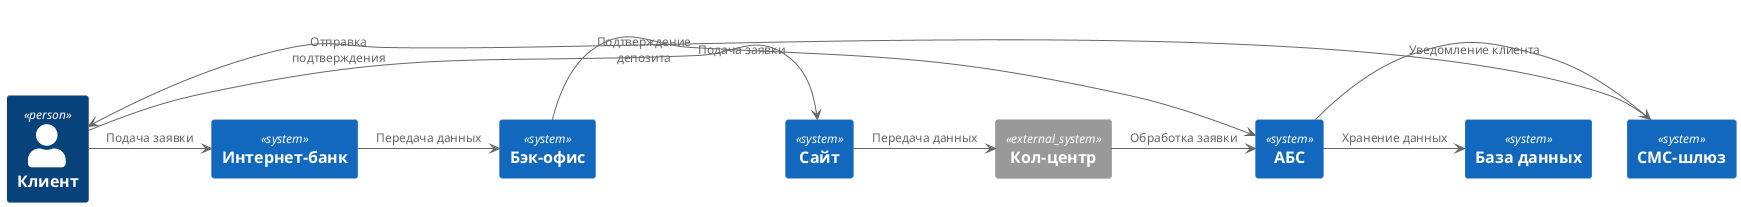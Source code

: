 @startuml
!include <C4/C4_Context>

LAYOUT_TOP_DOWN()

Person(client, "Клиент")
System(website, "Сайт")
System(internetBank, "Интернет-банк")
System_Ext(callCenter, "Кол-центр")
System(backend, "Бэк-офис")
System(database, "База данных")
System(smsGateway, "СМС-шлюз")
System(abs, "АБС")

client -> website : Подача заявки
client -> internetBank : Подача заявки
website -> callCenter : Передача данных
internetBank -> backend : Передача данных
backend -> abs : Подтверждение депозита
callCenter -> abs : Обработка заявки
abs -> smsGateway : Уведомление клиента
smsGateway -> client : Отправка подтверждения
abs -> database : Хранение данных
@enduml